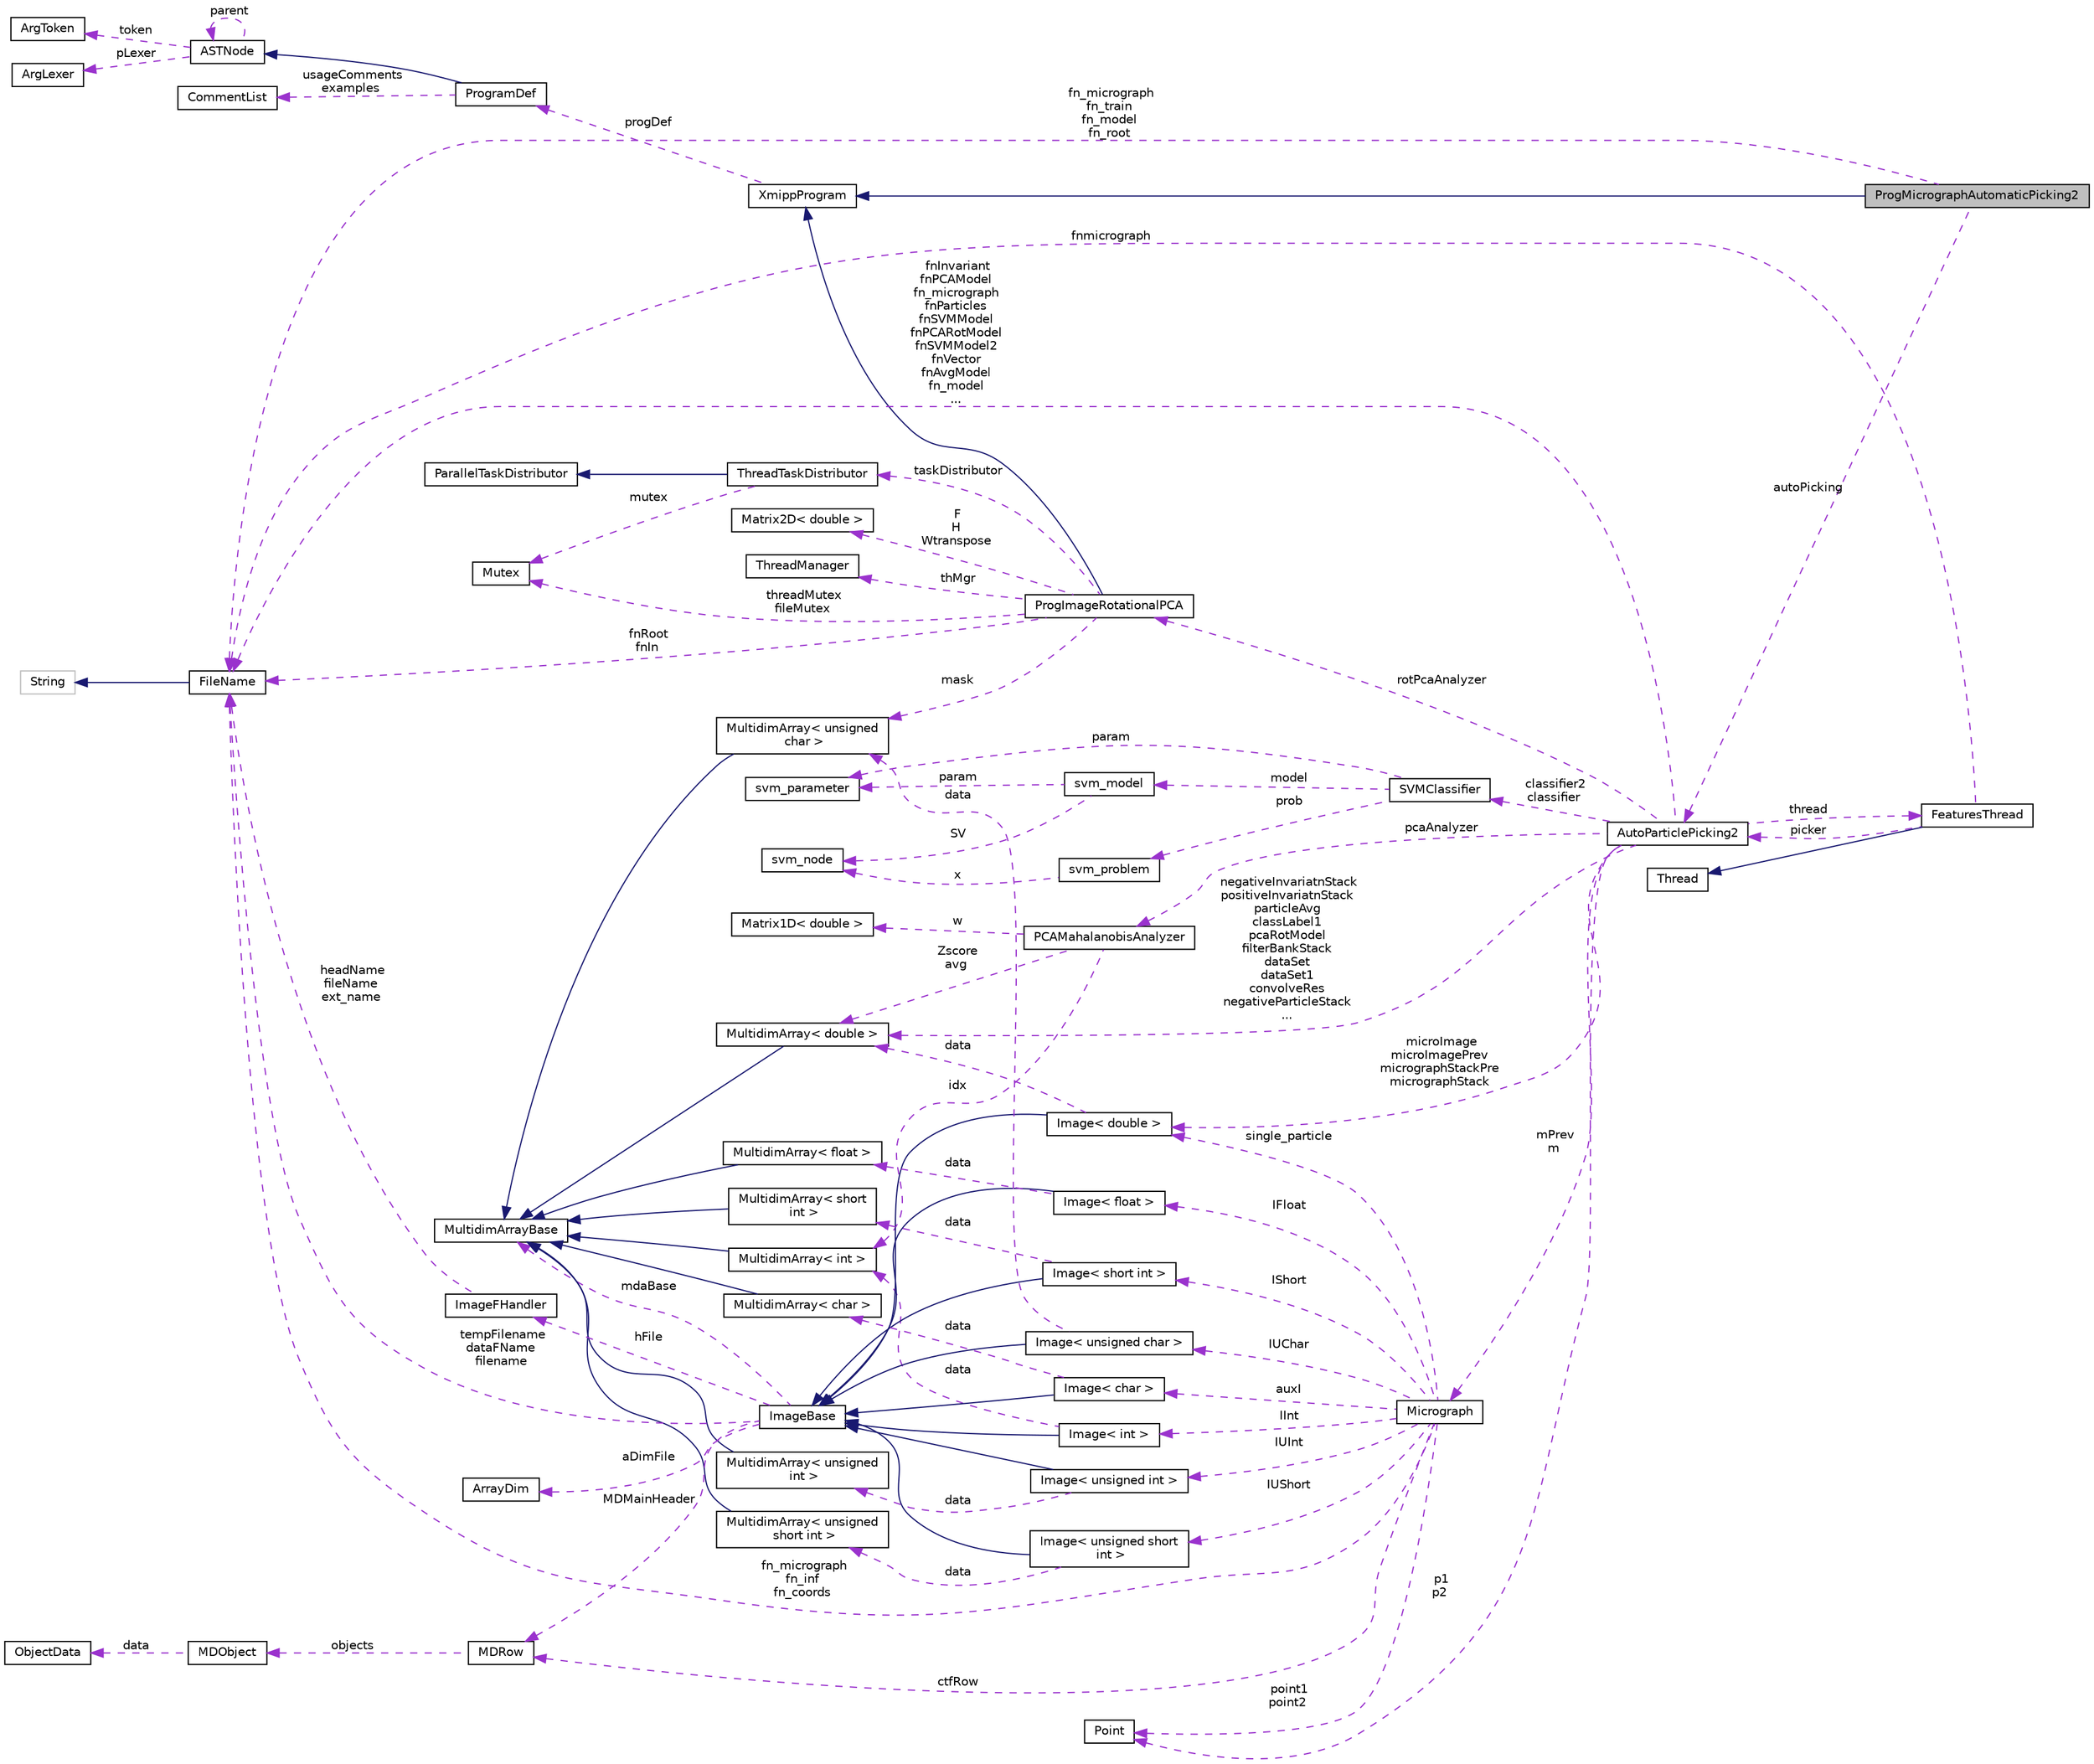 digraph "ProgMicrographAutomaticPicking2"
{
  edge [fontname="Helvetica",fontsize="10",labelfontname="Helvetica",labelfontsize="10"];
  node [fontname="Helvetica",fontsize="10",shape=record];
  rankdir="LR";
  Node2 [label="ProgMicrographAutomaticPicking2",height=0.2,width=0.4,color="black", fillcolor="grey75", style="filled", fontcolor="black"];
  Node3 -> Node2 [dir="back",color="midnightblue",fontsize="10",style="solid",fontname="Helvetica"];
  Node3 [label="XmippProgram",height=0.2,width=0.4,color="black", fillcolor="white", style="filled",URL="$classXmippProgram.html"];
  Node4 -> Node3 [dir="back",color="darkorchid3",fontsize="10",style="dashed",label=" progDef" ,fontname="Helvetica"];
  Node4 [label="ProgramDef",height=0.2,width=0.4,color="black", fillcolor="white", style="filled",URL="$classProgramDef.html"];
  Node5 -> Node4 [dir="back",color="midnightblue",fontsize="10",style="solid",fontname="Helvetica"];
  Node5 [label="ASTNode",height=0.2,width=0.4,color="black", fillcolor="white", style="filled",URL="$classASTNode.html"];
  Node6 -> Node5 [dir="back",color="darkorchid3",fontsize="10",style="dashed",label=" token" ,fontname="Helvetica"];
  Node6 [label="ArgToken",height=0.2,width=0.4,color="black", fillcolor="white", style="filled",URL="$classArgToken.html"];
  Node7 -> Node5 [dir="back",color="darkorchid3",fontsize="10",style="dashed",label=" pLexer" ,fontname="Helvetica"];
  Node7 [label="ArgLexer",height=0.2,width=0.4,color="black", fillcolor="white", style="filled",URL="$classArgLexer.html"];
  Node5 -> Node5 [dir="back",color="darkorchid3",fontsize="10",style="dashed",label=" parent" ,fontname="Helvetica"];
  Node8 -> Node4 [dir="back",color="darkorchid3",fontsize="10",style="dashed",label=" usageComments\nexamples" ,fontname="Helvetica"];
  Node8 [label="CommentList",height=0.2,width=0.4,color="black", fillcolor="white", style="filled",URL="$classCommentList.html"];
  Node9 -> Node2 [dir="back",color="darkorchid3",fontsize="10",style="dashed",label=" autoPicking" ,fontname="Helvetica"];
  Node9 [label="AutoParticlePicking2",height=0.2,width=0.4,color="black", fillcolor="white", style="filled",URL="$classAutoParticlePicking2.html"];
  Node10 -> Node9 [dir="back",color="darkorchid3",fontsize="10",style="dashed",label=" pcaAnalyzer" ,fontname="Helvetica"];
  Node10 [label="PCAMahalanobisAnalyzer",height=0.2,width=0.4,color="black", fillcolor="white", style="filled",URL="$classPCAMahalanobisAnalyzer.html"];
  Node11 -> Node10 [dir="back",color="darkorchid3",fontsize="10",style="dashed",label=" w" ,fontname="Helvetica"];
  Node11 [label="Matrix1D\< double \>",height=0.2,width=0.4,color="black", fillcolor="white", style="filled",URL="$classMatrix1D.html"];
  Node12 -> Node10 [dir="back",color="darkorchid3",fontsize="10",style="dashed",label=" Zscore\navg" ,fontname="Helvetica"];
  Node12 [label="MultidimArray\< double \>",height=0.2,width=0.4,color="black", fillcolor="white", style="filled",URL="$classMultidimArray.html"];
  Node13 -> Node12 [dir="back",color="midnightblue",fontsize="10",style="solid",fontname="Helvetica"];
  Node13 [label="MultidimArrayBase",height=0.2,width=0.4,color="black", fillcolor="white", style="filled",URL="$classMultidimArrayBase.html"];
  Node14 -> Node10 [dir="back",color="darkorchid3",fontsize="10",style="dashed",label=" idx" ,fontname="Helvetica"];
  Node14 [label="MultidimArray\< int \>",height=0.2,width=0.4,color="black", fillcolor="white", style="filled",URL="$classMultidimArray.html"];
  Node13 -> Node14 [dir="back",color="midnightblue",fontsize="10",style="solid",fontname="Helvetica"];
  Node15 -> Node9 [dir="back",color="darkorchid3",fontsize="10",style="dashed",label=" thread" ,fontname="Helvetica"];
  Node15 [label="FeaturesThread",height=0.2,width=0.4,color="black", fillcolor="white", style="filled",URL="$classFeaturesThread.html"];
  Node16 -> Node15 [dir="back",color="midnightblue",fontsize="10",style="solid",fontname="Helvetica"];
  Node16 [label="Thread",height=0.2,width=0.4,color="black", fillcolor="white", style="filled",URL="$classThread.html"];
  Node9 -> Node15 [dir="back",color="darkorchid3",fontsize="10",style="dashed",label=" picker" ,fontname="Helvetica"];
  Node17 -> Node15 [dir="back",color="darkorchid3",fontsize="10",style="dashed",label=" fnmicrograph" ,fontname="Helvetica"];
  Node17 [label="FileName",height=0.2,width=0.4,color="black", fillcolor="white", style="filled",URL="$classFileName.html"];
  Node18 -> Node17 [dir="back",color="midnightblue",fontsize="10",style="solid",fontname="Helvetica"];
  Node18 [label="String",height=0.2,width=0.4,color="grey75", fillcolor="white", style="filled"];
  Node19 -> Node9 [dir="back",color="darkorchid3",fontsize="10",style="dashed",label=" classifier2\nclassifier" ,fontname="Helvetica"];
  Node19 [label="SVMClassifier",height=0.2,width=0.4,color="black", fillcolor="white", style="filled",URL="$classSVMClassifier.html"];
  Node20 -> Node19 [dir="back",color="darkorchid3",fontsize="10",style="dashed",label=" prob" ,fontname="Helvetica"];
  Node20 [label="svm_problem",height=0.2,width=0.4,color="black", fillcolor="white", style="filled",URL="$structsvm__problem.html"];
  Node21 -> Node20 [dir="back",color="darkorchid3",fontsize="10",style="dashed",label=" x" ,fontname="Helvetica"];
  Node21 [label="svm_node",height=0.2,width=0.4,color="black", fillcolor="white", style="filled",URL="$structsvm__node.html"];
  Node22 -> Node19 [dir="back",color="darkorchid3",fontsize="10",style="dashed",label=" model" ,fontname="Helvetica"];
  Node22 [label="svm_model",height=0.2,width=0.4,color="black", fillcolor="white", style="filled",URL="$structsvm__model.html"];
  Node21 -> Node22 [dir="back",color="darkorchid3",fontsize="10",style="dashed",label=" SV" ,fontname="Helvetica"];
  Node23 -> Node22 [dir="back",color="darkorchid3",fontsize="10",style="dashed",label=" param" ,fontname="Helvetica"];
  Node23 [label="svm_parameter",height=0.2,width=0.4,color="black", fillcolor="white", style="filled",URL="$structsvm__parameter.html"];
  Node23 -> Node19 [dir="back",color="darkorchid3",fontsize="10",style="dashed",label=" param" ,fontname="Helvetica"];
  Node24 -> Node9 [dir="back",color="darkorchid3",fontsize="10",style="dashed",label=" mPrev\nm" ,fontname="Helvetica"];
  Node24 [label="Micrograph",height=0.2,width=0.4,color="black", fillcolor="white", style="filled",URL="$classMicrograph.html"];
  Node25 -> Node24 [dir="back",color="darkorchid3",fontsize="10",style="dashed",label=" auxI" ,fontname="Helvetica"];
  Node25 [label="Image\< char \>",height=0.2,width=0.4,color="black", fillcolor="white", style="filled",URL="$classImage.html"];
  Node26 -> Node25 [dir="back",color="midnightblue",fontsize="10",style="solid",fontname="Helvetica"];
  Node26 [label="ImageBase",height=0.2,width=0.4,color="black", fillcolor="white", style="filled",URL="$classImageBase.html",tooltip="Image base class. "];
  Node13 -> Node26 [dir="back",color="darkorchid3",fontsize="10",style="dashed",label=" mdaBase" ,fontname="Helvetica"];
  Node27 -> Node26 [dir="back",color="darkorchid3",fontsize="10",style="dashed",label=" hFile" ,fontname="Helvetica"];
  Node27 [label="ImageFHandler",height=0.2,width=0.4,color="black", fillcolor="white", style="filled",URL="$structImageFHandler.html"];
  Node17 -> Node27 [dir="back",color="darkorchid3",fontsize="10",style="dashed",label=" headName\nfileName\next_name" ,fontname="Helvetica"];
  Node28 -> Node26 [dir="back",color="darkorchid3",fontsize="10",style="dashed",label=" MDMainHeader" ,fontname="Helvetica"];
  Node28 [label="MDRow",height=0.2,width=0.4,color="black", fillcolor="white", style="filled",URL="$classMDRow.html"];
  Node29 -> Node28 [dir="back",color="darkorchid3",fontsize="10",style="dashed",label=" objects" ,fontname="Helvetica"];
  Node29 [label="MDObject",height=0.2,width=0.4,color="black", fillcolor="white", style="filled",URL="$classMDObject.html"];
  Node30 -> Node29 [dir="back",color="darkorchid3",fontsize="10",style="dashed",label=" data" ,fontname="Helvetica"];
  Node30 [label="ObjectData",height=0.2,width=0.4,color="black", fillcolor="white", style="filled",URL="$unionObjectData.html"];
  Node31 -> Node26 [dir="back",color="darkorchid3",fontsize="10",style="dashed",label=" aDimFile" ,fontname="Helvetica"];
  Node31 [label="ArrayDim",height=0.2,width=0.4,color="black", fillcolor="white", style="filled",URL="$structArrayDim.html"];
  Node17 -> Node26 [dir="back",color="darkorchid3",fontsize="10",style="dashed",label=" tempFilename\ndataFName\nfilename" ,fontname="Helvetica"];
  Node32 -> Node25 [dir="back",color="darkorchid3",fontsize="10",style="dashed",label=" data" ,fontname="Helvetica"];
  Node32 [label="MultidimArray\< char \>",height=0.2,width=0.4,color="black", fillcolor="white", style="filled",URL="$classMultidimArray.html"];
  Node13 -> Node32 [dir="back",color="midnightblue",fontsize="10",style="solid",fontname="Helvetica"];
  Node33 -> Node24 [dir="back",color="darkorchid3",fontsize="10",style="dashed",label=" IFloat" ,fontname="Helvetica"];
  Node33 [label="Image\< float \>",height=0.2,width=0.4,color="black", fillcolor="white", style="filled",URL="$classImage.html"];
  Node26 -> Node33 [dir="back",color="midnightblue",fontsize="10",style="solid",fontname="Helvetica"];
  Node34 -> Node33 [dir="back",color="darkorchid3",fontsize="10",style="dashed",label=" data" ,fontname="Helvetica"];
  Node34 [label="MultidimArray\< float \>",height=0.2,width=0.4,color="black", fillcolor="white", style="filled",URL="$classMultidimArray.html"];
  Node13 -> Node34 [dir="back",color="midnightblue",fontsize="10",style="solid",fontname="Helvetica"];
  Node35 -> Node24 [dir="back",color="darkorchid3",fontsize="10",style="dashed",label=" IUInt" ,fontname="Helvetica"];
  Node35 [label="Image\< unsigned int \>",height=0.2,width=0.4,color="black", fillcolor="white", style="filled",URL="$classImage.html"];
  Node26 -> Node35 [dir="back",color="midnightblue",fontsize="10",style="solid",fontname="Helvetica"];
  Node36 -> Node35 [dir="back",color="darkorchid3",fontsize="10",style="dashed",label=" data" ,fontname="Helvetica"];
  Node36 [label="MultidimArray\< unsigned\l int \>",height=0.2,width=0.4,color="black", fillcolor="white", style="filled",URL="$classMultidimArray.html"];
  Node13 -> Node36 [dir="back",color="midnightblue",fontsize="10",style="solid",fontname="Helvetica"];
  Node37 -> Node24 [dir="back",color="darkorchid3",fontsize="10",style="dashed",label=" IUShort" ,fontname="Helvetica"];
  Node37 [label="Image\< unsigned short\l int \>",height=0.2,width=0.4,color="black", fillcolor="white", style="filled",URL="$classImage.html"];
  Node26 -> Node37 [dir="back",color="midnightblue",fontsize="10",style="solid",fontname="Helvetica"];
  Node38 -> Node37 [dir="back",color="darkorchid3",fontsize="10",style="dashed",label=" data" ,fontname="Helvetica"];
  Node38 [label="MultidimArray\< unsigned\l short int \>",height=0.2,width=0.4,color="black", fillcolor="white", style="filled",URL="$classMultidimArray.html"];
  Node13 -> Node38 [dir="back",color="midnightblue",fontsize="10",style="solid",fontname="Helvetica"];
  Node39 -> Node24 [dir="back",color="darkorchid3",fontsize="10",style="dashed",label=" single_particle" ,fontname="Helvetica"];
  Node39 [label="Image\< double \>",height=0.2,width=0.4,color="black", fillcolor="white", style="filled",URL="$classImage.html"];
  Node26 -> Node39 [dir="back",color="midnightblue",fontsize="10",style="solid",fontname="Helvetica"];
  Node12 -> Node39 [dir="back",color="darkorchid3",fontsize="10",style="dashed",label=" data" ,fontname="Helvetica"];
  Node40 -> Node24 [dir="back",color="darkorchid3",fontsize="10",style="dashed",label=" IShort" ,fontname="Helvetica"];
  Node40 [label="Image\< short int \>",height=0.2,width=0.4,color="black", fillcolor="white", style="filled",URL="$classImage.html"];
  Node26 -> Node40 [dir="back",color="midnightblue",fontsize="10",style="solid",fontname="Helvetica"];
  Node41 -> Node40 [dir="back",color="darkorchid3",fontsize="10",style="dashed",label=" data" ,fontname="Helvetica"];
  Node41 [label="MultidimArray\< short\l int \>",height=0.2,width=0.4,color="black", fillcolor="white", style="filled",URL="$classMultidimArray.html"];
  Node13 -> Node41 [dir="back",color="midnightblue",fontsize="10",style="solid",fontname="Helvetica"];
  Node42 -> Node24 [dir="back",color="darkorchid3",fontsize="10",style="dashed",label=" point1\npoint2" ,fontname="Helvetica"];
  Node42 [label="Point",height=0.2,width=0.4,color="black", fillcolor="white", style="filled",URL="$structPoint.html"];
  Node43 -> Node24 [dir="back",color="darkorchid3",fontsize="10",style="dashed",label=" IInt" ,fontname="Helvetica"];
  Node43 [label="Image\< int \>",height=0.2,width=0.4,color="black", fillcolor="white", style="filled",URL="$classImage.html"];
  Node26 -> Node43 [dir="back",color="midnightblue",fontsize="10",style="solid",fontname="Helvetica"];
  Node14 -> Node43 [dir="back",color="darkorchid3",fontsize="10",style="dashed",label=" data" ,fontname="Helvetica"];
  Node28 -> Node24 [dir="back",color="darkorchid3",fontsize="10",style="dashed",label=" ctfRow" ,fontname="Helvetica"];
  Node44 -> Node24 [dir="back",color="darkorchid3",fontsize="10",style="dashed",label=" IUChar" ,fontname="Helvetica"];
  Node44 [label="Image\< unsigned char \>",height=0.2,width=0.4,color="black", fillcolor="white", style="filled",URL="$classImage.html"];
  Node26 -> Node44 [dir="back",color="midnightblue",fontsize="10",style="solid",fontname="Helvetica"];
  Node45 -> Node44 [dir="back",color="darkorchid3",fontsize="10",style="dashed",label=" data" ,fontname="Helvetica"];
  Node45 [label="MultidimArray\< unsigned\l char \>",height=0.2,width=0.4,color="black", fillcolor="white", style="filled",URL="$classMultidimArray.html"];
  Node13 -> Node45 [dir="back",color="midnightblue",fontsize="10",style="solid",fontname="Helvetica"];
  Node17 -> Node24 [dir="back",color="darkorchid3",fontsize="10",style="dashed",label=" fn_micrograph\nfn_inf\nfn_coords" ,fontname="Helvetica"];
  Node46 -> Node9 [dir="back",color="darkorchid3",fontsize="10",style="dashed",label=" rotPcaAnalyzer" ,fontname="Helvetica"];
  Node46 [label="ProgImageRotationalPCA",height=0.2,width=0.4,color="black", fillcolor="white", style="filled",URL="$classProgImageRotationalPCA.html"];
  Node3 -> Node46 [dir="back",color="midnightblue",fontsize="10",style="solid",fontname="Helvetica"];
  Node47 -> Node46 [dir="back",color="darkorchid3",fontsize="10",style="dashed",label=" F\nH\nWtranspose" ,fontname="Helvetica"];
  Node47 [label="Matrix2D\< double \>",height=0.2,width=0.4,color="black", fillcolor="white", style="filled",URL="$classMatrix2D.html"];
  Node48 -> Node46 [dir="back",color="darkorchid3",fontsize="10",style="dashed",label=" thMgr" ,fontname="Helvetica"];
  Node48 [label="ThreadManager",height=0.2,width=0.4,color="black", fillcolor="white", style="filled",URL="$classThreadManager.html"];
  Node49 -> Node46 [dir="back",color="darkorchid3",fontsize="10",style="dashed",label=" threadMutex\nfileMutex" ,fontname="Helvetica"];
  Node49 [label="Mutex",height=0.2,width=0.4,color="black", fillcolor="white", style="filled",URL="$classMutex.html"];
  Node50 -> Node46 [dir="back",color="darkorchid3",fontsize="10",style="dashed",label=" taskDistributor" ,fontname="Helvetica"];
  Node50 [label="ThreadTaskDistributor",height=0.2,width=0.4,color="black", fillcolor="white", style="filled",URL="$classThreadTaskDistributor.html"];
  Node51 -> Node50 [dir="back",color="midnightblue",fontsize="10",style="solid",fontname="Helvetica"];
  Node51 [label="ParallelTaskDistributor",height=0.2,width=0.4,color="black", fillcolor="white", style="filled",URL="$classParallelTaskDistributor.html"];
  Node49 -> Node50 [dir="back",color="darkorchid3",fontsize="10",style="dashed",label=" mutex" ,fontname="Helvetica"];
  Node45 -> Node46 [dir="back",color="darkorchid3",fontsize="10",style="dashed",label=" mask" ,fontname="Helvetica"];
  Node17 -> Node46 [dir="back",color="darkorchid3",fontsize="10",style="dashed",label=" fnRoot\nfnIn" ,fontname="Helvetica"];
  Node39 -> Node9 [dir="back",color="darkorchid3",fontsize="10",style="dashed",label=" microImage\nmicroImagePrev\nmicrographStackPre\nmicrographStack" ,fontname="Helvetica"];
  Node12 -> Node9 [dir="back",color="darkorchid3",fontsize="10",style="dashed",label=" negativeInvariatnStack\npositiveInvariatnStack\nparticleAvg\nclassLabel1\npcaRotModel\nfilterBankStack\ndataSet\ndataSet1\nconvolveRes\nnegativeParticleStack\n..." ,fontname="Helvetica"];
  Node42 -> Node9 [dir="back",color="darkorchid3",fontsize="10",style="dashed",label=" p1\np2" ,fontname="Helvetica"];
  Node17 -> Node9 [dir="back",color="darkorchid3",fontsize="10",style="dashed",label=" fnInvariant\nfnPCAModel\nfn_micrograph\nfnParticles\nfnSVMModel\nfnPCARotModel\nfnSVMModel2\nfnVector\nfnAvgModel\nfn_model\n..." ,fontname="Helvetica"];
  Node17 -> Node2 [dir="back",color="darkorchid3",fontsize="10",style="dashed",label=" fn_micrograph\nfn_train\nfn_model\nfn_root" ,fontname="Helvetica"];
}
